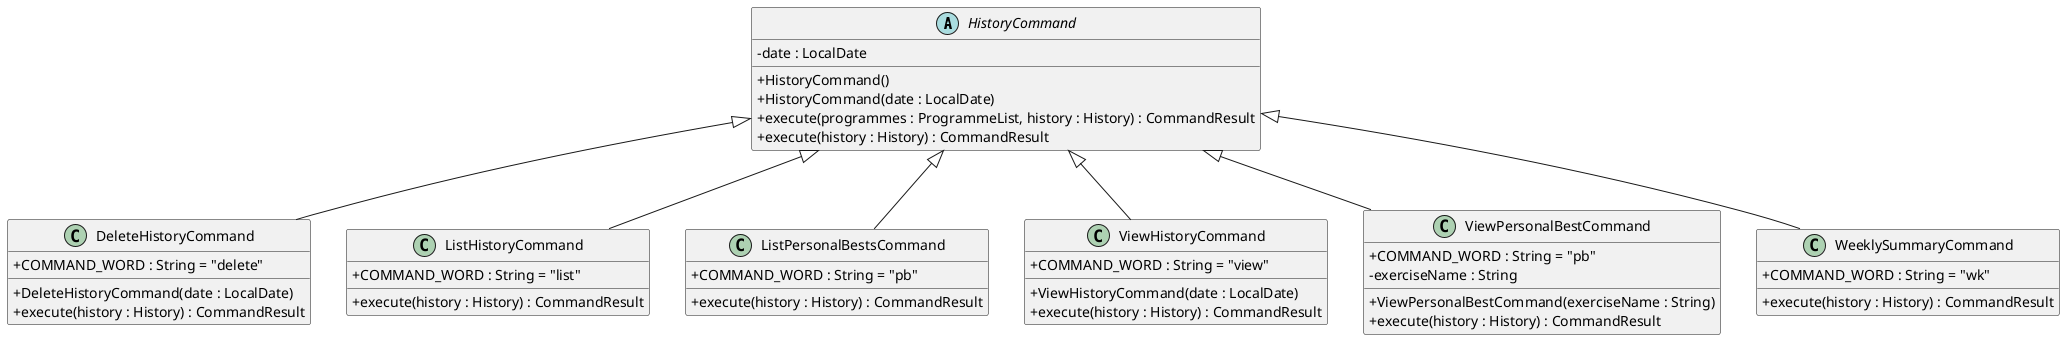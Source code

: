 @startuml
skinparam classAttributeIconSize 0

abstract class HistoryCommand {
    - date : LocalDate
    + HistoryCommand()
    + HistoryCommand(date : LocalDate)
    + execute(programmes : ProgrammeList, history : History) : CommandResult
    + execute(history : History) : CommandResult
}

class DeleteHistoryCommand {
    + COMMAND_WORD : String = "delete"
    + DeleteHistoryCommand(date : LocalDate)
    + execute(history : History) : CommandResult
}

class ListHistoryCommand {
    + COMMAND_WORD : String = "list"
    + execute(history : History) : CommandResult
}

class ListPersonalBestsCommand {
    + COMMAND_WORD : String = "pb"
    + execute(history : History) : CommandResult
}

class ViewHistoryCommand {
    + COMMAND_WORD : String = "view"
    + ViewHistoryCommand(date : LocalDate)
    + execute(history : History) : CommandResult
}

class ViewPersonalBestCommand {
    + COMMAND_WORD : String = "pb"
    - exerciseName : String
    + ViewPersonalBestCommand(exerciseName : String)
    + execute(history : History) : CommandResult
}

class WeeklySummaryCommand {
    + COMMAND_WORD : String = "wk"
    + execute(history : History) : CommandResult
}

HistoryCommand <|-- DeleteHistoryCommand
HistoryCommand <|-- ListHistoryCommand
HistoryCommand <|-- ListPersonalBestsCommand
HistoryCommand <|-- ViewHistoryCommand
HistoryCommand <|-- ViewPersonalBestCommand
HistoryCommand <|-- WeeklySummaryCommand
@enduml

